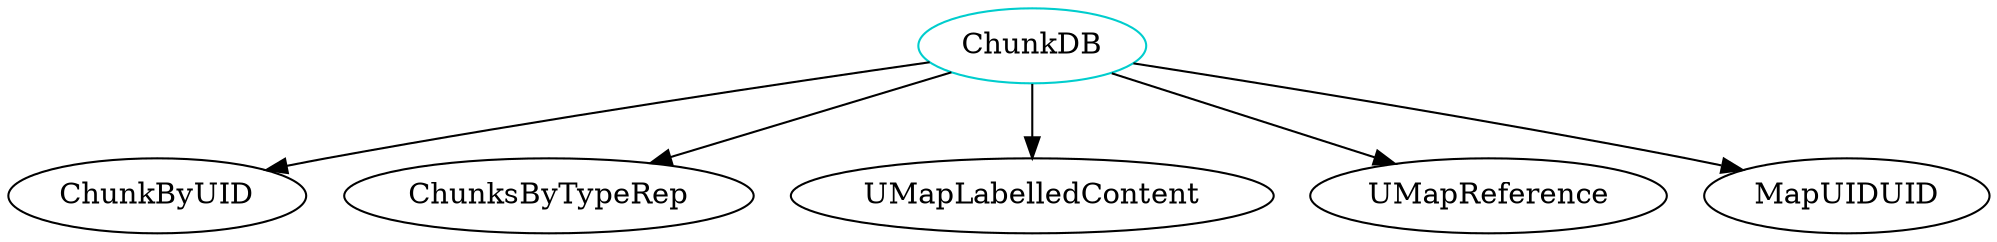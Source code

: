 digraph chunkdb{
ChunkDB	[shape=oval, color=cyan3, label="ChunkDB"];
ChunkDB -> ChunkByUID;
ChunkDB -> ChunksByTypeRep;
ChunkDB -> UMapLabelledContent;
ChunkDB -> UMapReference;
ChunkDB -> MapUIDUID;
}
